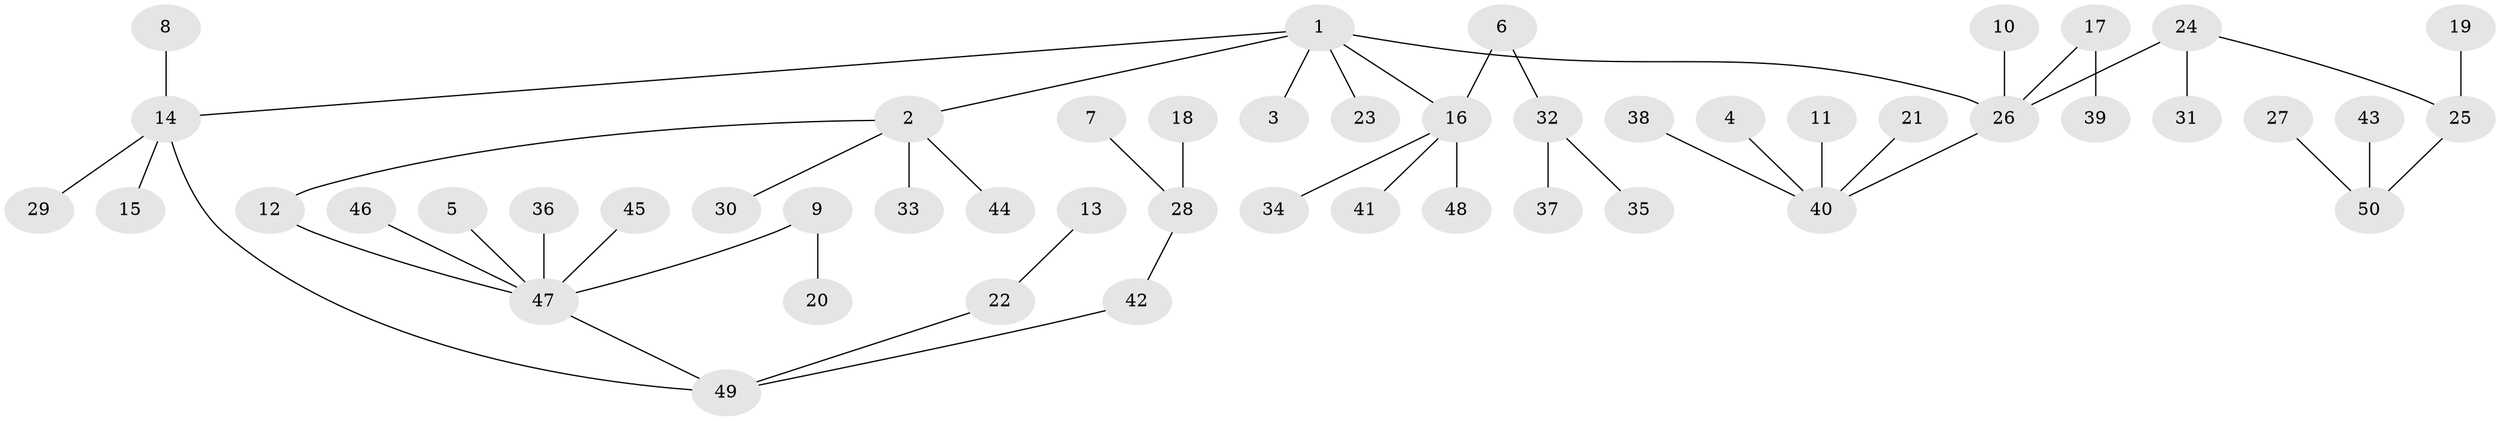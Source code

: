 // original degree distribution, {4: 0.06060606060606061, 5: 0.030303030303030304, 3: 0.16161616161616163, 6: 0.020202020202020204, 2: 0.21212121212121213, 1: 0.5050505050505051, 7: 0.010101010101010102}
// Generated by graph-tools (version 1.1) at 2025/49/03/09/25 03:49:21]
// undirected, 50 vertices, 50 edges
graph export_dot {
graph [start="1"]
  node [color=gray90,style=filled];
  1;
  2;
  3;
  4;
  5;
  6;
  7;
  8;
  9;
  10;
  11;
  12;
  13;
  14;
  15;
  16;
  17;
  18;
  19;
  20;
  21;
  22;
  23;
  24;
  25;
  26;
  27;
  28;
  29;
  30;
  31;
  32;
  33;
  34;
  35;
  36;
  37;
  38;
  39;
  40;
  41;
  42;
  43;
  44;
  45;
  46;
  47;
  48;
  49;
  50;
  1 -- 2 [weight=1.0];
  1 -- 3 [weight=1.0];
  1 -- 14 [weight=1.0];
  1 -- 16 [weight=1.0];
  1 -- 23 [weight=1.0];
  1 -- 26 [weight=1.0];
  2 -- 12 [weight=1.0];
  2 -- 30 [weight=1.0];
  2 -- 33 [weight=1.0];
  2 -- 44 [weight=1.0];
  4 -- 40 [weight=1.0];
  5 -- 47 [weight=1.0];
  6 -- 16 [weight=1.0];
  6 -- 32 [weight=1.0];
  7 -- 28 [weight=1.0];
  8 -- 14 [weight=1.0];
  9 -- 20 [weight=1.0];
  9 -- 47 [weight=1.0];
  10 -- 26 [weight=1.0];
  11 -- 40 [weight=1.0];
  12 -- 47 [weight=1.0];
  13 -- 22 [weight=1.0];
  14 -- 15 [weight=1.0];
  14 -- 29 [weight=1.0];
  14 -- 49 [weight=1.0];
  16 -- 34 [weight=1.0];
  16 -- 41 [weight=1.0];
  16 -- 48 [weight=1.0];
  17 -- 26 [weight=1.0];
  17 -- 39 [weight=1.0];
  18 -- 28 [weight=1.0];
  19 -- 25 [weight=1.0];
  21 -- 40 [weight=1.0];
  22 -- 49 [weight=1.0];
  24 -- 25 [weight=1.0];
  24 -- 26 [weight=1.0];
  24 -- 31 [weight=1.0];
  25 -- 50 [weight=1.0];
  26 -- 40 [weight=1.0];
  27 -- 50 [weight=1.0];
  28 -- 42 [weight=1.0];
  32 -- 35 [weight=1.0];
  32 -- 37 [weight=1.0];
  36 -- 47 [weight=1.0];
  38 -- 40 [weight=1.0];
  42 -- 49 [weight=1.0];
  43 -- 50 [weight=1.0];
  45 -- 47 [weight=1.0];
  46 -- 47 [weight=1.0];
  47 -- 49 [weight=1.0];
}
